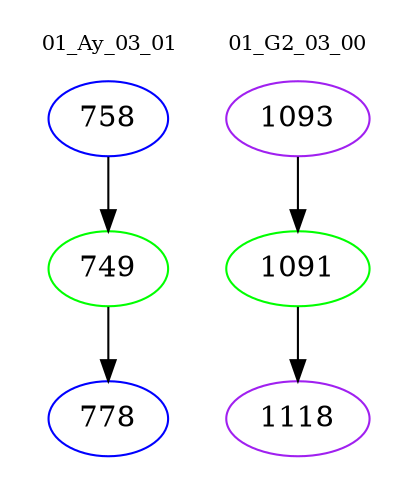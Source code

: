 digraph{
subgraph cluster_0 {
color = white
label = "01_Ay_03_01";
fontsize=10;
T0_758 [label="758", color="blue"]
T0_758 -> T0_749 [color="black"]
T0_749 [label="749", color="green"]
T0_749 -> T0_778 [color="black"]
T0_778 [label="778", color="blue"]
}
subgraph cluster_1 {
color = white
label = "01_G2_03_00";
fontsize=10;
T1_1093 [label="1093", color="purple"]
T1_1093 -> T1_1091 [color="black"]
T1_1091 [label="1091", color="green"]
T1_1091 -> T1_1118 [color="black"]
T1_1118 [label="1118", color="purple"]
}
}
